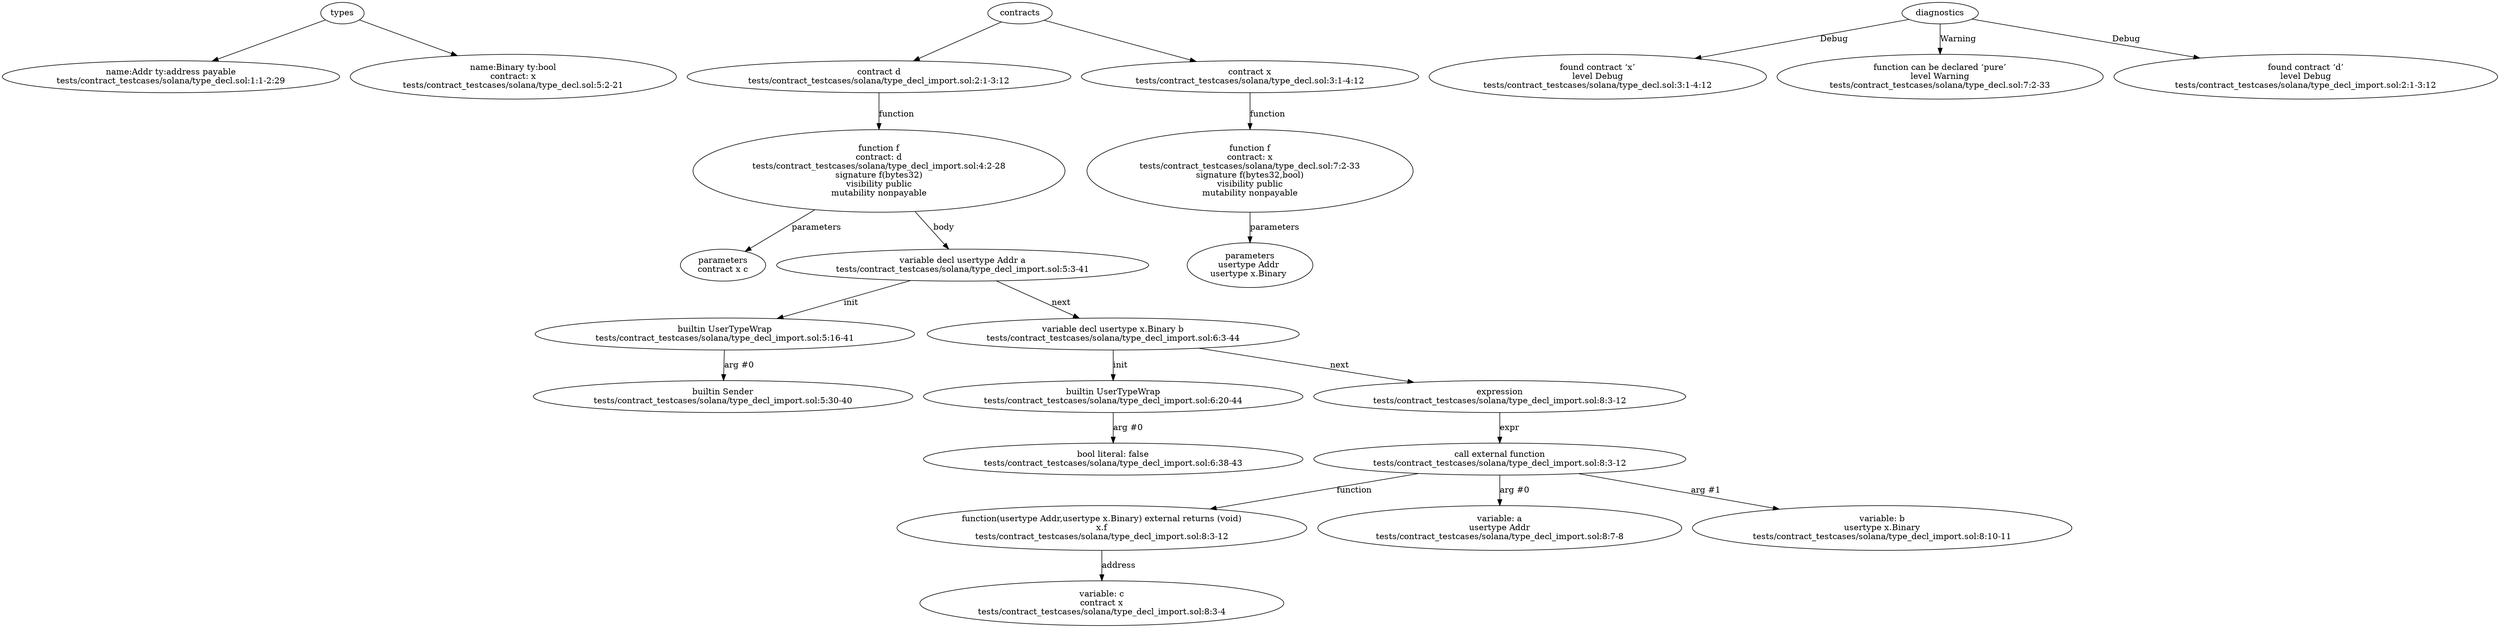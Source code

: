 strict digraph "tests/contract_testcases/solana/type_decl_import.sol" {
	Addr [label="name:Addr ty:address payable\ntests/contract_testcases/solana/type_decl.sol:1:1-2:29"]
	Binary [label="name:Binary ty:bool\ncontract: x\ntests/contract_testcases/solana/type_decl.sol:5:2-21"]
	contract [label="contract d\ntests/contract_testcases/solana/type_decl_import.sol:2:1-3:12"]
	f [label="function f\ncontract: d\ntests/contract_testcases/solana/type_decl_import.sol:4:2-28\nsignature f(bytes32)\nvisibility public\nmutability nonpayable"]
	parameters [label="parameters\ncontract x c"]
	var_decl [label="variable decl usertype Addr a\ntests/contract_testcases/solana/type_decl_import.sol:5:3-41"]
	builtins [label="builtin UserTypeWrap\ntests/contract_testcases/solana/type_decl_import.sol:5:16-41"]
	builtins_10 [label="builtin Sender\ntests/contract_testcases/solana/type_decl_import.sol:5:30-40"]
	var_decl_11 [label="variable decl usertype x.Binary b\ntests/contract_testcases/solana/type_decl_import.sol:6:3-44"]
	builtins_12 [label="builtin UserTypeWrap\ntests/contract_testcases/solana/type_decl_import.sol:6:20-44"]
	bool_literal [label="bool literal: false\ntests/contract_testcases/solana/type_decl_import.sol:6:38-43"]
	expr [label="expression\ntests/contract_testcases/solana/type_decl_import.sol:8:3-12"]
	call_external_function [label="call external function\ntests/contract_testcases/solana/type_decl_import.sol:8:3-12"]
	external_function [label="function(usertype Addr,usertype x.Binary) external returns (void)\nx.f\ntests/contract_testcases/solana/type_decl_import.sol:8:3-12"]
	variable [label="variable: c\ncontract x\ntests/contract_testcases/solana/type_decl_import.sol:8:3-4"]
	variable_18 [label="variable: a\nusertype Addr\ntests/contract_testcases/solana/type_decl_import.sol:8:7-8"]
	variable_19 [label="variable: b\nusertype x.Binary\ntests/contract_testcases/solana/type_decl_import.sol:8:10-11"]
	contract_20 [label="contract x\ntests/contract_testcases/solana/type_decl.sol:3:1-4:12"]
	f_21 [label="function f\ncontract: x\ntests/contract_testcases/solana/type_decl.sol:7:2-33\nsignature f(bytes32,bool)\nvisibility public\nmutability nonpayable"]
	parameters_22 [label="parameters\nusertype Addr \nusertype x.Binary "]
	diagnostic [label="found contract ‘x’\nlevel Debug\ntests/contract_testcases/solana/type_decl.sol:3:1-4:12"]
	diagnostic_25 [label="function can be declared ‘pure’\nlevel Warning\ntests/contract_testcases/solana/type_decl.sol:7:2-33"]
	diagnostic_26 [label="found contract ‘d’\nlevel Debug\ntests/contract_testcases/solana/type_decl_import.sol:2:1-3:12"]
	types -> Addr
	types -> Binary
	contracts -> contract
	contract -> f [label="function"]
	f -> parameters [label="parameters"]
	f -> var_decl [label="body"]
	var_decl -> builtins [label="init"]
	builtins -> builtins_10 [label="arg #0"]
	var_decl -> var_decl_11 [label="next"]
	var_decl_11 -> builtins_12 [label="init"]
	builtins_12 -> bool_literal [label="arg #0"]
	var_decl_11 -> expr [label="next"]
	expr -> call_external_function [label="expr"]
	call_external_function -> external_function [label="function"]
	external_function -> variable [label="address"]
	call_external_function -> variable_18 [label="arg #0"]
	call_external_function -> variable_19 [label="arg #1"]
	contracts -> contract_20
	contract_20 -> f_21 [label="function"]
	f_21 -> parameters_22 [label="parameters"]
	diagnostics -> diagnostic [label="Debug"]
	diagnostics -> diagnostic_25 [label="Warning"]
	diagnostics -> diagnostic_26 [label="Debug"]
}
